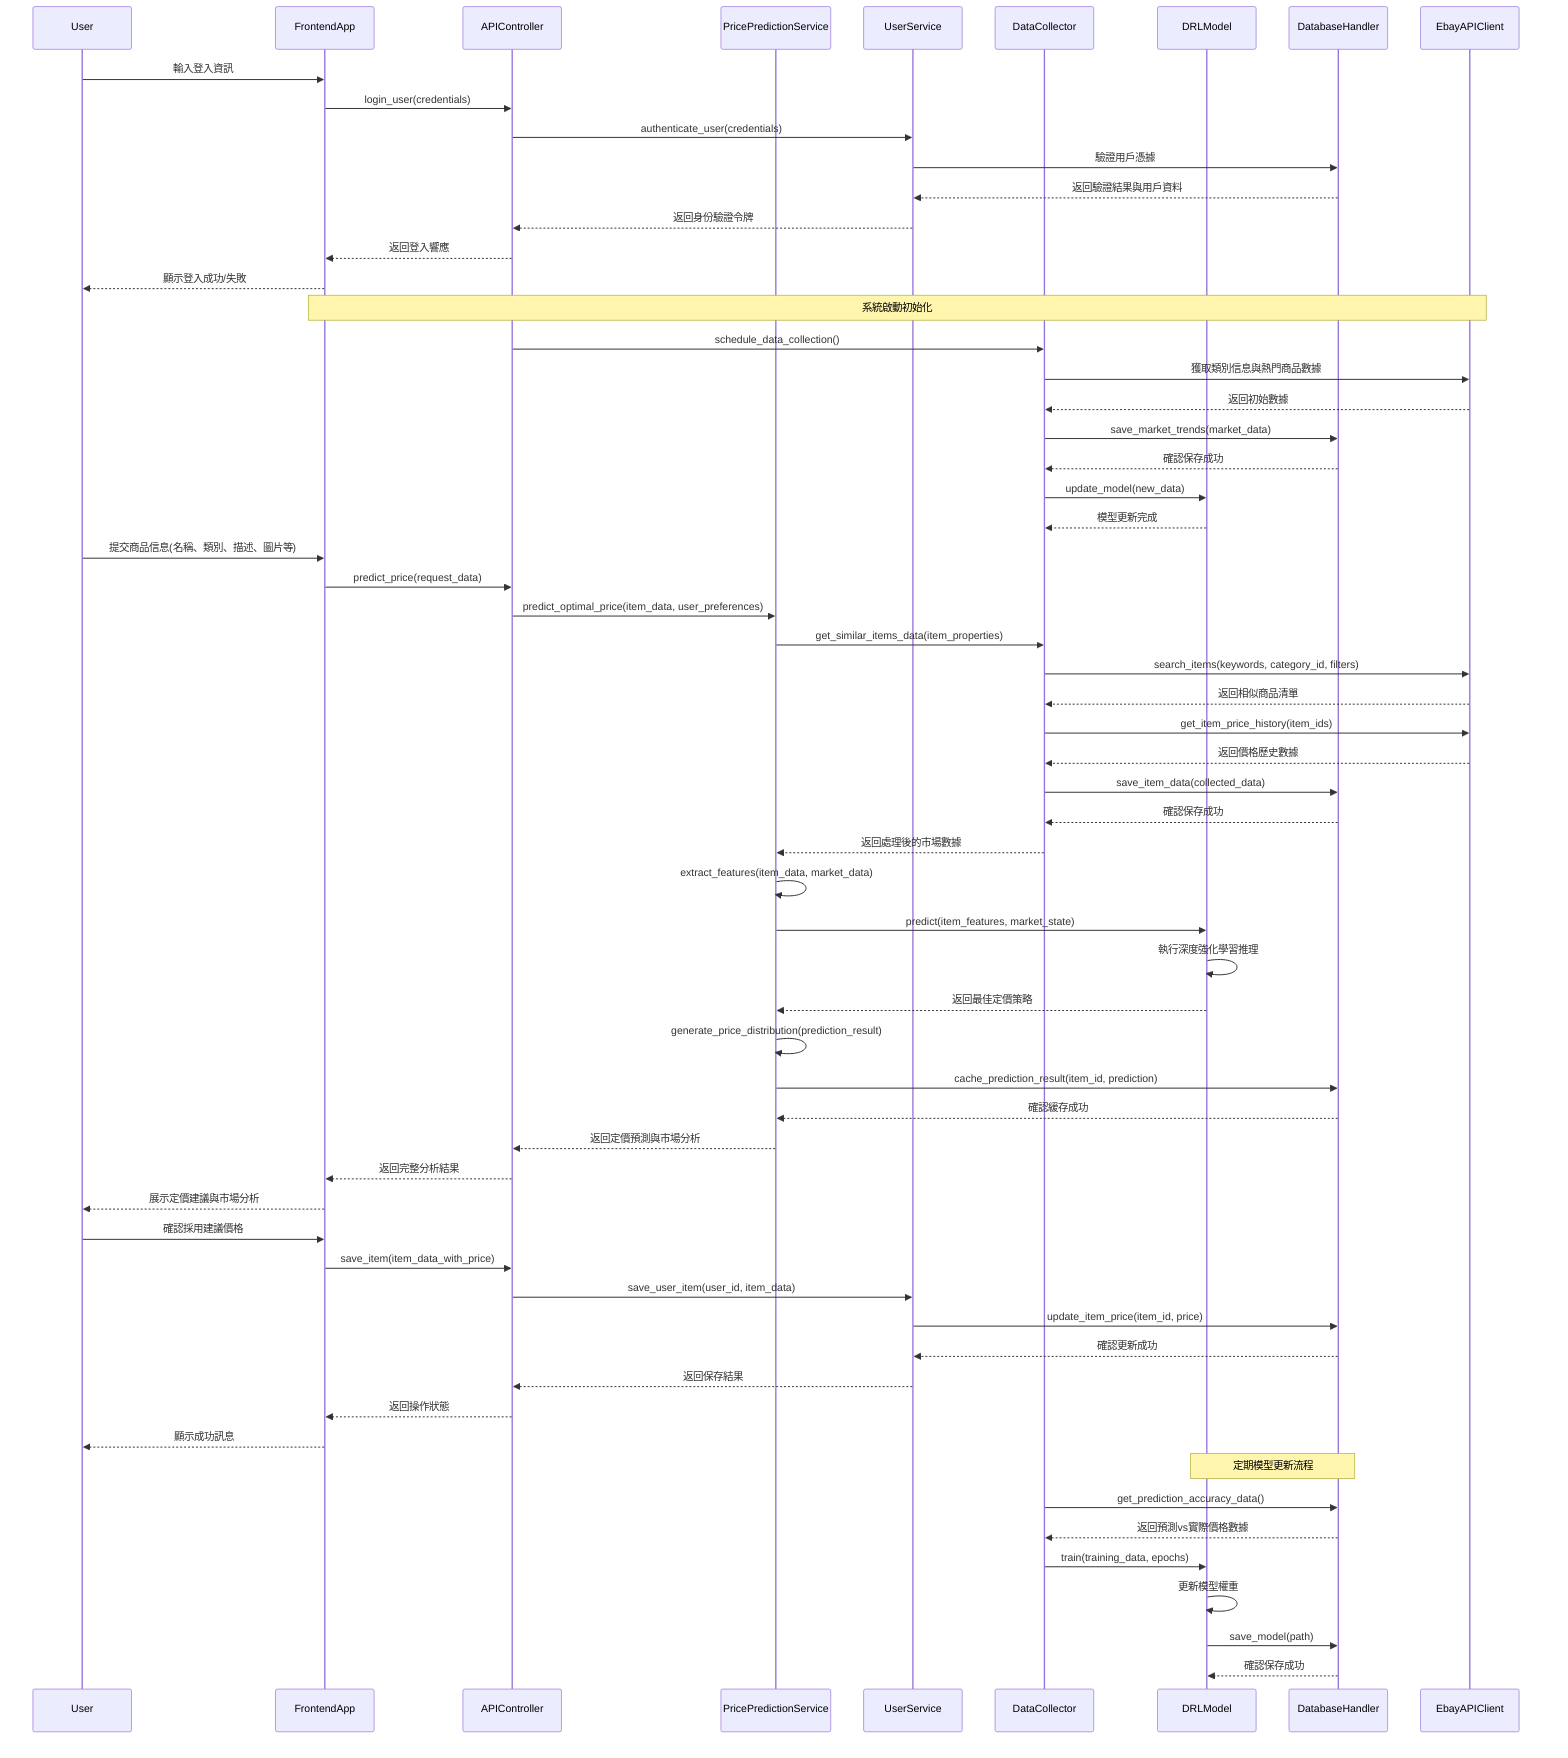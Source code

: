 sequenceDiagram
    participant User
    participant FE as FrontendApp
    participant API as APIController
    participant PS as PricePredictionService
    participant US as UserService
    participant DC as DataCollector
    participant DRL as DRLModel
    participant DB as DatabaseHandler
    participant EBAY as EbayAPIClient
    
    %% 使用者登入流程
    User->>FE: 輸入登入資訊
    FE->>API: login_user(credentials)
    API->>US: authenticate_user(credentials)
    US->>DB: 驗證用戶憑據
    DB-->>US: 返回驗證結果與用戶資料
    US-->>API: 返回身份驗證令牌
    API-->>FE: 返回登入響應
    FE-->>User: 顯示登入成功/失敗
    
    %% 系統初始化流程
    Note over FE,EBAY: 系統啟動初始化
    API->>DC: schedule_data_collection()
    DC->>EBAY: 獲取類別信息與熱門商品數據
    EBAY-->>DC: 返回初始數據
    DC->>DB: save_market_trends(market_data)
    DB-->>DC: 確認保存成功
    DC->>DRL: update_model(new_data)
    DRL-->>DC: 模型更新完成
    
    %% 用戶提交商品分析請求
    User->>FE: 提交商品信息(名稱、類別、描述、圖片等)
    FE->>API: predict_price(request_data)
    API->>PS: predict_optimal_price(item_data, user_preferences)
    
    %% 數據收集和特徵提取
    PS->>DC: get_similar_items_data(item_properties)
    DC->>EBAY: search_items(keywords, category_id, filters)
    EBAY-->>DC: 返回相似商品清單
    DC->>EBAY: get_item_price_history(item_ids)
    EBAY-->>DC: 返回價格歷史數據
    DC->>DB: save_item_data(collected_data)
    DB-->>DC: 確認保存成功
    DC-->>PS: 返回處理後的市場數據
    
    %% 特徵提取和價格預測
    PS->>PS: extract_features(item_data, market_data)
    PS->>DRL: predict(item_features, market_state)
    DRL->>DRL: 執行深度強化學習推理
    DRL-->>PS: 返回最佳定價策略
    
    %% 預測結果處理
    PS->>PS: generate_price_distribution(prediction_result)
    PS->>DB: cache_prediction_result(item_id, prediction)
    DB-->>PS: 確認緩存成功
    PS-->>API: 返回定價預測與市場分析
    API-->>FE: 返回完整分析結果
    FE-->>User: 展示定價建議與市場分析
    
    %% 用戶選擇接受定價建議
    User->>FE: 確認採用建議價格
    FE->>API: save_item(item_data_with_price)
    API->>US: save_user_item(user_id, item_data)
    US->>DB: update_item_price(item_id, price)
    DB-->>US: 確認更新成功
    US-->>API: 返回保存結果
    API-->>FE: 返回操作狀態
    FE-->>User: 顯示成功訊息
    
    %% 系統學習與改進
    Note over DRL,DB: 定期模型更新流程
    DC->>DB: get_prediction_accuracy_data()
    DB-->>DC: 返回預測vs實際價格數據
    DC->>DRL: train(training_data, epochs)
    DRL->>DRL: 更新模型權重
    DRL->>DB: save_model(path)
    DB-->>DRL: 確認保存成功